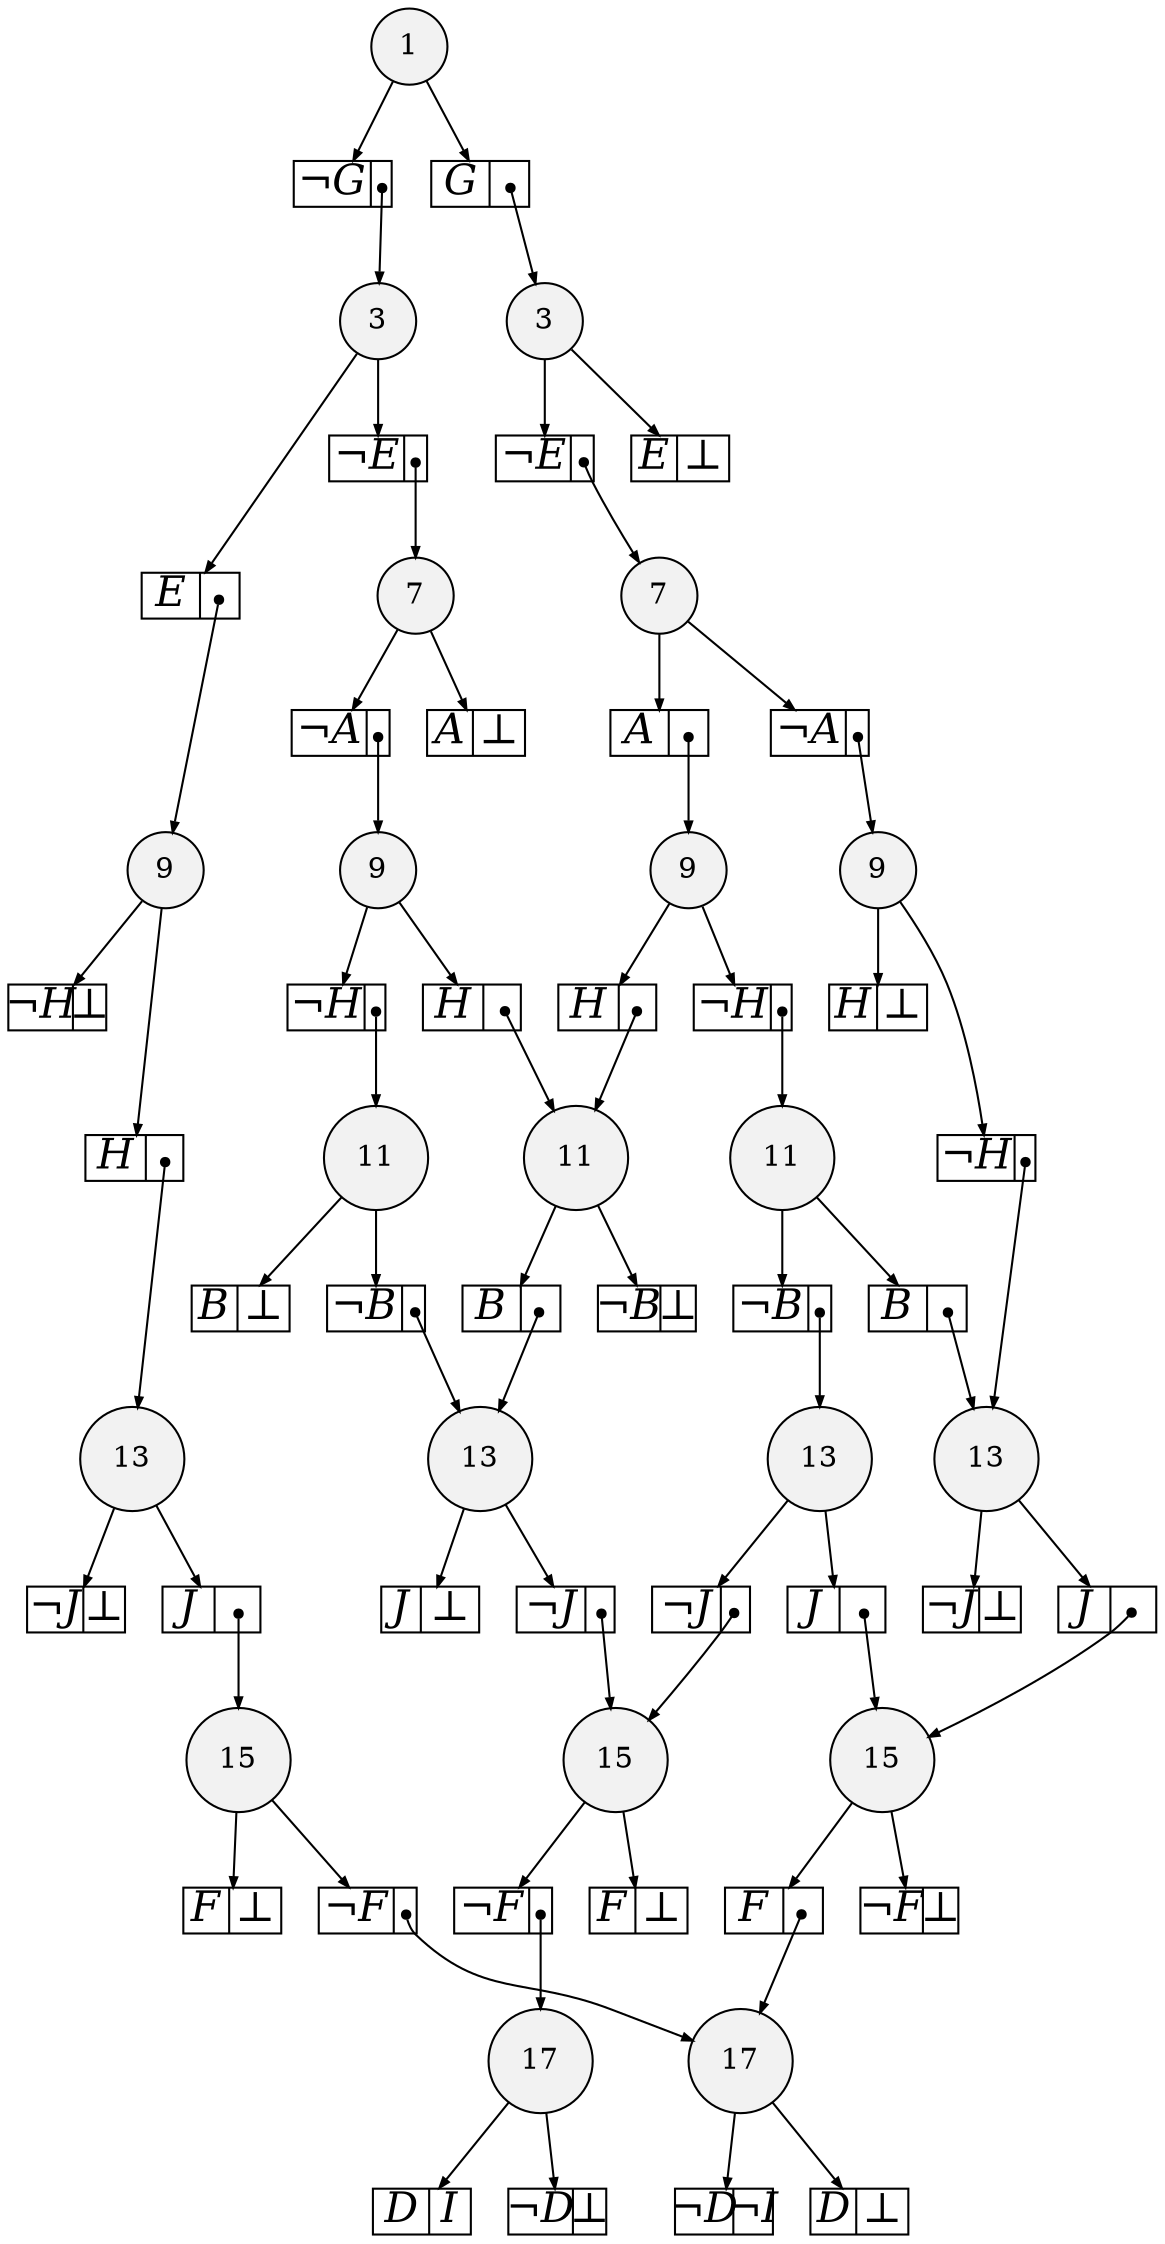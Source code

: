 
digraph sdd {

overlap=false

{rank=same; n752 n353 }
{rank=same; n807 n809 n1017 }
{rank=same; n1014 n1211 n1066 n1065 }
{rank=same; n1205 n1170 n1201 }
{rank=same; n1206 n1212 n1202 n1183 }
{rank=same; n1224 n1203 }
{rank=same; n1225 n1204 }
{rank=same; n1226 }

n752 [label= "17",style=filled,fillcolor=gray95,shape=circle,height=.25,width=.25]; 
n752e0
      [label= "<L>D|<R>I",
      shape=record,
      fontsize=20,
      fontname="Times-Italic",
      fillcolor=white,
      style=filled,
      fixedsize=true,
      height=.30, 
      width=.65];

n752->n752e0 [arrowsize=.50];
n752e1
      [label= "<L>&not;D|<R>&#8869;",
      shape=record,
      fontsize=20,
      fontname="Times-Italic",
      fillcolor=white,
      style=filled,
      fixedsize=true,
      height=.30, 
      width=.65];

n752->n752e1 [arrowsize=.50];
n353 [label= "17",style=filled,fillcolor=gray95,shape=circle,height=.25,width=.25]; 
n353e0
      [label= "<L>&not;D|<R>&not;I",
      shape=record,
      fontsize=20,
      fontname="Times-Italic",
      fillcolor=white,
      style=filled,
      fixedsize=true,
      height=.30, 
      width=.65];

n353->n353e0 [arrowsize=.50];
n353e1
      [label= "<L>D|<R>&#8869;",
      shape=record,
      fontsize=20,
      fontname="Times-Italic",
      fillcolor=white,
      style=filled,
      fixedsize=true,
      height=.30, 
      width=.65];

n353->n353e1 [arrowsize=.50];
n807 [label= "15",style=filled,fillcolor=gray95,shape=circle,height=.25,width=.25]; 
n807e0
      [label= "<L>&not;F|<R>",
      shape=record,
      fontsize=20,
      fontname="Times-Italic",
      fillcolor=white,
      style=filled,
      fixedsize=true,
      height=.30, 
      width=.65];

n807->n807e0 [arrowsize=.50];
n807e0:R:c->n752 [arrowsize=.50,tailclip=false,arrowtail=dot,dir=both];
n807e1
      [label= "<L>F|<R>&#8869;",
      shape=record,
      fontsize=20,
      fontname="Times-Italic",
      fillcolor=white,
      style=filled,
      fixedsize=true,
      height=.30, 
      width=.65];

n807->n807e1 [arrowsize=.50];
n809 [label= "15",style=filled,fillcolor=gray95,shape=circle,height=.25,width=.25]; 
n809e0
      [label= "<L>&not;F|<R>",
      shape=record,
      fontsize=20,
      fontname="Times-Italic",
      fillcolor=white,
      style=filled,
      fixedsize=true,
      height=.30, 
      width=.65];

n809->n809e0 [arrowsize=.50];
n809e0:R:c->n353 [arrowsize=.50,tailclip=false,arrowtail=dot,dir=both];
n809e1
      [label= "<L>F|<R>&#8869;",
      shape=record,
      fontsize=20,
      fontname="Times-Italic",
      fillcolor=white,
      style=filled,
      fixedsize=true,
      height=.30, 
      width=.65];

n809->n809e1 [arrowsize=.50];
n1017 [label= "15",style=filled,fillcolor=gray95,shape=circle,height=.25,width=.25]; 
n1017e0
      [label= "<L>F|<R>",
      shape=record,
      fontsize=20,
      fontname="Times-Italic",
      fillcolor=white,
      style=filled,
      fixedsize=true,
      height=.30, 
      width=.65];

n1017->n1017e0 [arrowsize=.50];
n1017e0:R:c->n353 [arrowsize=.50,tailclip=false,arrowtail=dot,dir=both];
n1017e1
      [label= "<L>&not;F|<R>&#8869;",
      shape=record,
      fontsize=20,
      fontname="Times-Italic",
      fillcolor=white,
      style=filled,
      fixedsize=true,
      height=.30, 
      width=.65];

n1017->n1017e1 [arrowsize=.50];
n1014 [label= "13",style=filled,fillcolor=gray95,shape=circle,height=.25,width=.25]; 
n1014e0
      [label= "<L>&not;J|<R>",
      shape=record,
      fontsize=20,
      fontname="Times-Italic",
      fillcolor=white,
      style=filled,
      fixedsize=true,
      height=.30, 
      width=.65];

n1014->n1014e0 [arrowsize=.50];
n1014e0:R:c->n807 [arrowsize=.50,tailclip=false,arrowtail=dot,dir=both];
n1014e1
      [label= "<L>J|<R>&#8869;",
      shape=record,
      fontsize=20,
      fontname="Times-Italic",
      fillcolor=white,
      style=filled,
      fixedsize=true,
      height=.30, 
      width=.65];

n1014->n1014e1 [arrowsize=.50];
n1211 [label= "13",style=filled,fillcolor=gray95,shape=circle,height=.25,width=.25]; 
n1211e0
      [label= "<L>J|<R>",
      shape=record,
      fontsize=20,
      fontname="Times-Italic",
      fillcolor=white,
      style=filled,
      fixedsize=true,
      height=.30, 
      width=.65];

n1211->n1211e0 [arrowsize=.50];
n1211e0:R:c->n809 [arrowsize=.50,tailclip=false,arrowtail=dot,dir=both];
n1211e1
      [label= "<L>&not;J|<R>&#8869;",
      shape=record,
      fontsize=20,
      fontname="Times-Italic",
      fillcolor=white,
      style=filled,
      fixedsize=true,
      height=.30, 
      width=.65];

n1211->n1211e1 [arrowsize=.50];
n1066 [label= "13",style=filled,fillcolor=gray95,shape=circle,height=.25,width=.25]; 
n1066e0
      [label= "<L>J|<R>",
      shape=record,
      fontsize=20,
      fontname="Times-Italic",
      fillcolor=white,
      style=filled,
      fixedsize=true,
      height=.30, 
      width=.65];

n1066->n1066e0 [arrowsize=.50];
n1066e0:R:c->n1017 [arrowsize=.50,tailclip=false,arrowtail=dot,dir=both];
n1066e1
      [label= "<L>&not;J|<R>",
      shape=record,
      fontsize=20,
      fontname="Times-Italic",
      fillcolor=white,
      style=filled,
      fixedsize=true,
      height=.30, 
      width=.65];

n1066->n1066e1 [arrowsize=.50];
n1066e1:R:c->n807 [arrowsize=.50,tailclip=false,arrowtail=dot,dir=both];
n1065 [label= "13",style=filled,fillcolor=gray95,shape=circle,height=.25,width=.25]; 
n1065e0
      [label= "<L>J|<R>",
      shape=record,
      fontsize=20,
      fontname="Times-Italic",
      fillcolor=white,
      style=filled,
      fixedsize=true,
      height=.30, 
      width=.65];

n1065->n1065e0 [arrowsize=.50];
n1065e0:R:c->n1017 [arrowsize=.50,tailclip=false,arrowtail=dot,dir=both];
n1065e1
      [label= "<L>&not;J|<R>&#8869;",
      shape=record,
      fontsize=20,
      fontname="Times-Italic",
      fillcolor=white,
      style=filled,
      fixedsize=true,
      height=.30, 
      width=.65];

n1065->n1065e1 [arrowsize=.50];
n1205 [label= "11",style=filled,fillcolor=gray95,shape=circle,height=.25,width=.25]; 
n1205e0
      [label= "<L>&not;B|<R>",
      shape=record,
      fontsize=20,
      fontname="Times-Italic",
      fillcolor=white,
      style=filled,
      fixedsize=true,
      height=.30, 
      width=.65];

n1205->n1205e0 [arrowsize=.50];
n1205e0:R:c->n1014 [arrowsize=.50,tailclip=false,arrowtail=dot,dir=both];
n1205e1
      [label= "<L>B|<R>&#8869;",
      shape=record,
      fontsize=20,
      fontname="Times-Italic",
      fillcolor=white,
      style=filled,
      fixedsize=true,
      height=.30, 
      width=.65];

n1205->n1205e1 [arrowsize=.50];
n1170 [label= "11",style=filled,fillcolor=gray95,shape=circle,height=.25,width=.25]; 
n1170e0
      [label= "<L>B|<R>",
      shape=record,
      fontsize=20,
      fontname="Times-Italic",
      fillcolor=white,
      style=filled,
      fixedsize=true,
      height=.30, 
      width=.65];

n1170->n1170e0 [arrowsize=.50];
n1170e0:R:c->n1014 [arrowsize=.50,tailclip=false,arrowtail=dot,dir=both];
n1170e1
      [label= "<L>&not;B|<R>&#8869;",
      shape=record,
      fontsize=20,
      fontname="Times-Italic",
      fillcolor=white,
      style=filled,
      fixedsize=true,
      height=.30, 
      width=.65];

n1170->n1170e1 [arrowsize=.50];
n1201 [label= "11",style=filled,fillcolor=gray95,shape=circle,height=.25,width=.25]; 
n1201e0
      [label= "<L>&not;B|<R>",
      shape=record,
      fontsize=20,
      fontname="Times-Italic",
      fillcolor=white,
      style=filled,
      fixedsize=true,
      height=.30, 
      width=.65];

n1201->n1201e0 [arrowsize=.50];
n1201e0:R:c->n1066 [arrowsize=.50,tailclip=false,arrowtail=dot,dir=both];
n1201e1
      [label= "<L>B|<R>",
      shape=record,
      fontsize=20,
      fontname="Times-Italic",
      fillcolor=white,
      style=filled,
      fixedsize=true,
      height=.30, 
      width=.65];

n1201->n1201e1 [arrowsize=.50];
n1201e1:R:c->n1065 [arrowsize=.50,tailclip=false,arrowtail=dot,dir=both];
n1206 [label= "9",style=filled,fillcolor=gray95,shape=circle,height=.25,width=.25]; 
n1206e0
      [label= "<L>&not;H|<R>",
      shape=record,
      fontsize=20,
      fontname="Times-Italic",
      fillcolor=white,
      style=filled,
      fixedsize=true,
      height=.30, 
      width=.65];

n1206->n1206e0 [arrowsize=.50];
n1206e0:R:c->n1205 [arrowsize=.50,tailclip=false,arrowtail=dot,dir=both];
n1206e1
      [label= "<L>H|<R>",
      shape=record,
      fontsize=20,
      fontname="Times-Italic",
      fillcolor=white,
      style=filled,
      fixedsize=true,
      height=.30, 
      width=.65];

n1206->n1206e1 [arrowsize=.50];
n1206e1:R:c->n1170 [arrowsize=.50,tailclip=false,arrowtail=dot,dir=both];
n1212 [label= "9",style=filled,fillcolor=gray95,shape=circle,height=.25,width=.25]; 
n1212e0
      [label= "<L>H|<R>",
      shape=record,
      fontsize=20,
      fontname="Times-Italic",
      fillcolor=white,
      style=filled,
      fixedsize=true,
      height=.30, 
      width=.65];

n1212->n1212e0 [arrowsize=.50];
n1212e0:R:c->n1211 [arrowsize=.50,tailclip=false,arrowtail=dot,dir=both];
n1212e1
      [label= "<L>&not;H|<R>&#8869;",
      shape=record,
      fontsize=20,
      fontname="Times-Italic",
      fillcolor=white,
      style=filled,
      fixedsize=true,
      height=.30, 
      width=.65];

n1212->n1212e1 [arrowsize=.50];
n1202 [label= "9",style=filled,fillcolor=gray95,shape=circle,height=.25,width=.25]; 
n1202e0
      [label= "<L>&not;H|<R>",
      shape=record,
      fontsize=20,
      fontname="Times-Italic",
      fillcolor=white,
      style=filled,
      fixedsize=true,
      height=.30, 
      width=.65];

n1202->n1202e0 [arrowsize=.50];
n1202e0:R:c->n1201 [arrowsize=.50,tailclip=false,arrowtail=dot,dir=both];
n1202e1
      [label= "<L>H|<R>",
      shape=record,
      fontsize=20,
      fontname="Times-Italic",
      fillcolor=white,
      style=filled,
      fixedsize=true,
      height=.30, 
      width=.65];

n1202->n1202e1 [arrowsize=.50];
n1202e1:R:c->n1170 [arrowsize=.50,tailclip=false,arrowtail=dot,dir=both];
n1183 [label= "9",style=filled,fillcolor=gray95,shape=circle,height=.25,width=.25]; 
n1183e0
      [label= "<L>&not;H|<R>",
      shape=record,
      fontsize=20,
      fontname="Times-Italic",
      fillcolor=white,
      style=filled,
      fixedsize=true,
      height=.30, 
      width=.65];

n1183->n1183e0 [arrowsize=.50];
n1183e0:R:c->n1065 [arrowsize=.50,tailclip=false,arrowtail=dot,dir=both];
n1183e1
      [label= "<L>H|<R>&#8869;",
      shape=record,
      fontsize=20,
      fontname="Times-Italic",
      fillcolor=white,
      style=filled,
      fixedsize=true,
      height=.30, 
      width=.65];

n1183->n1183e1 [arrowsize=.50];
n1224 [label= "7",style=filled,fillcolor=gray95,shape=circle,height=.25,width=.25]; 
n1224e0
      [label= "<L>&not;A|<R>",
      shape=record,
      fontsize=20,
      fontname="Times-Italic",
      fillcolor=white,
      style=filled,
      fixedsize=true,
      height=.30, 
      width=.65];

n1224->n1224e0 [arrowsize=.50];
n1224e0:R:c->n1206 [arrowsize=.50,tailclip=false,arrowtail=dot,dir=both];
n1224e1
      [label= "<L>A|<R>&#8869;",
      shape=record,
      fontsize=20,
      fontname="Times-Italic",
      fillcolor=white,
      style=filled,
      fixedsize=true,
      height=.30, 
      width=.65];

n1224->n1224e1 [arrowsize=.50];
n1203 [label= "7",style=filled,fillcolor=gray95,shape=circle,height=.25,width=.25]; 
n1203e0
      [label= "<L>A|<R>",
      shape=record,
      fontsize=20,
      fontname="Times-Italic",
      fillcolor=white,
      style=filled,
      fixedsize=true,
      height=.30, 
      width=.65];

n1203->n1203e0 [arrowsize=.50];
n1203e0:R:c->n1202 [arrowsize=.50,tailclip=false,arrowtail=dot,dir=both];
n1203e1
      [label= "<L>&not;A|<R>",
      shape=record,
      fontsize=20,
      fontname="Times-Italic",
      fillcolor=white,
      style=filled,
      fixedsize=true,
      height=.30, 
      width=.65];

n1203->n1203e1 [arrowsize=.50];
n1203e1:R:c->n1183 [arrowsize=.50,tailclip=false,arrowtail=dot,dir=both];
n1225 [label= "3",style=filled,fillcolor=gray95,shape=circle,height=.25,width=.25]; 
n1225e0
      [label= "<L>&not;E|<R>",
      shape=record,
      fontsize=20,
      fontname="Times-Italic",
      fillcolor=white,
      style=filled,
      fixedsize=true,
      height=.30, 
      width=.65];

n1225->n1225e0 [arrowsize=.50];
n1225e0:R:c->n1224 [arrowsize=.50,tailclip=false,arrowtail=dot,dir=both];
n1225e1
      [label= "<L>E|<R>",
      shape=record,
      fontsize=20,
      fontname="Times-Italic",
      fillcolor=white,
      style=filled,
      fixedsize=true,
      height=.30, 
      width=.65];

n1225->n1225e1 [arrowsize=.50];
n1225e1:R:c->n1212 [arrowsize=.50,tailclip=false,arrowtail=dot,dir=both];
n1204 [label= "3",style=filled,fillcolor=gray95,shape=circle,height=.25,width=.25]; 
n1204e0
      [label= "<L>&not;E|<R>",
      shape=record,
      fontsize=20,
      fontname="Times-Italic",
      fillcolor=white,
      style=filled,
      fixedsize=true,
      height=.30, 
      width=.65];

n1204->n1204e0 [arrowsize=.50];
n1204e0:R:c->n1203 [arrowsize=.50,tailclip=false,arrowtail=dot,dir=both];
n1204e1
      [label= "<L>E|<R>&#8869;",
      shape=record,
      fontsize=20,
      fontname="Times-Italic",
      fillcolor=white,
      style=filled,
      fixedsize=true,
      height=.30, 
      width=.65];

n1204->n1204e1 [arrowsize=.50];
n1226 [label= "1",style=filled,fillcolor=gray95,shape=circle,height=.25,width=.25]; 
n1226e0
      [label= "<L>&not;G|<R>",
      shape=record,
      fontsize=20,
      fontname="Times-Italic",
      fillcolor=white,
      style=filled,
      fixedsize=true,
      height=.30, 
      width=.65];

n1226->n1226e0 [arrowsize=.50];
n1226e0:R:c->n1225 [arrowsize=.50,tailclip=false,arrowtail=dot,dir=both];
n1226e1
      [label= "<L>G|<R>",
      shape=record,
      fontsize=20,
      fontname="Times-Italic",
      fillcolor=white,
      style=filled,
      fixedsize=true,
      height=.30, 
      width=.65];

n1226->n1226e1 [arrowsize=.50];
n1226e1:R:c->n1204 [arrowsize=.50,tailclip=false,arrowtail=dot,dir=both];


}